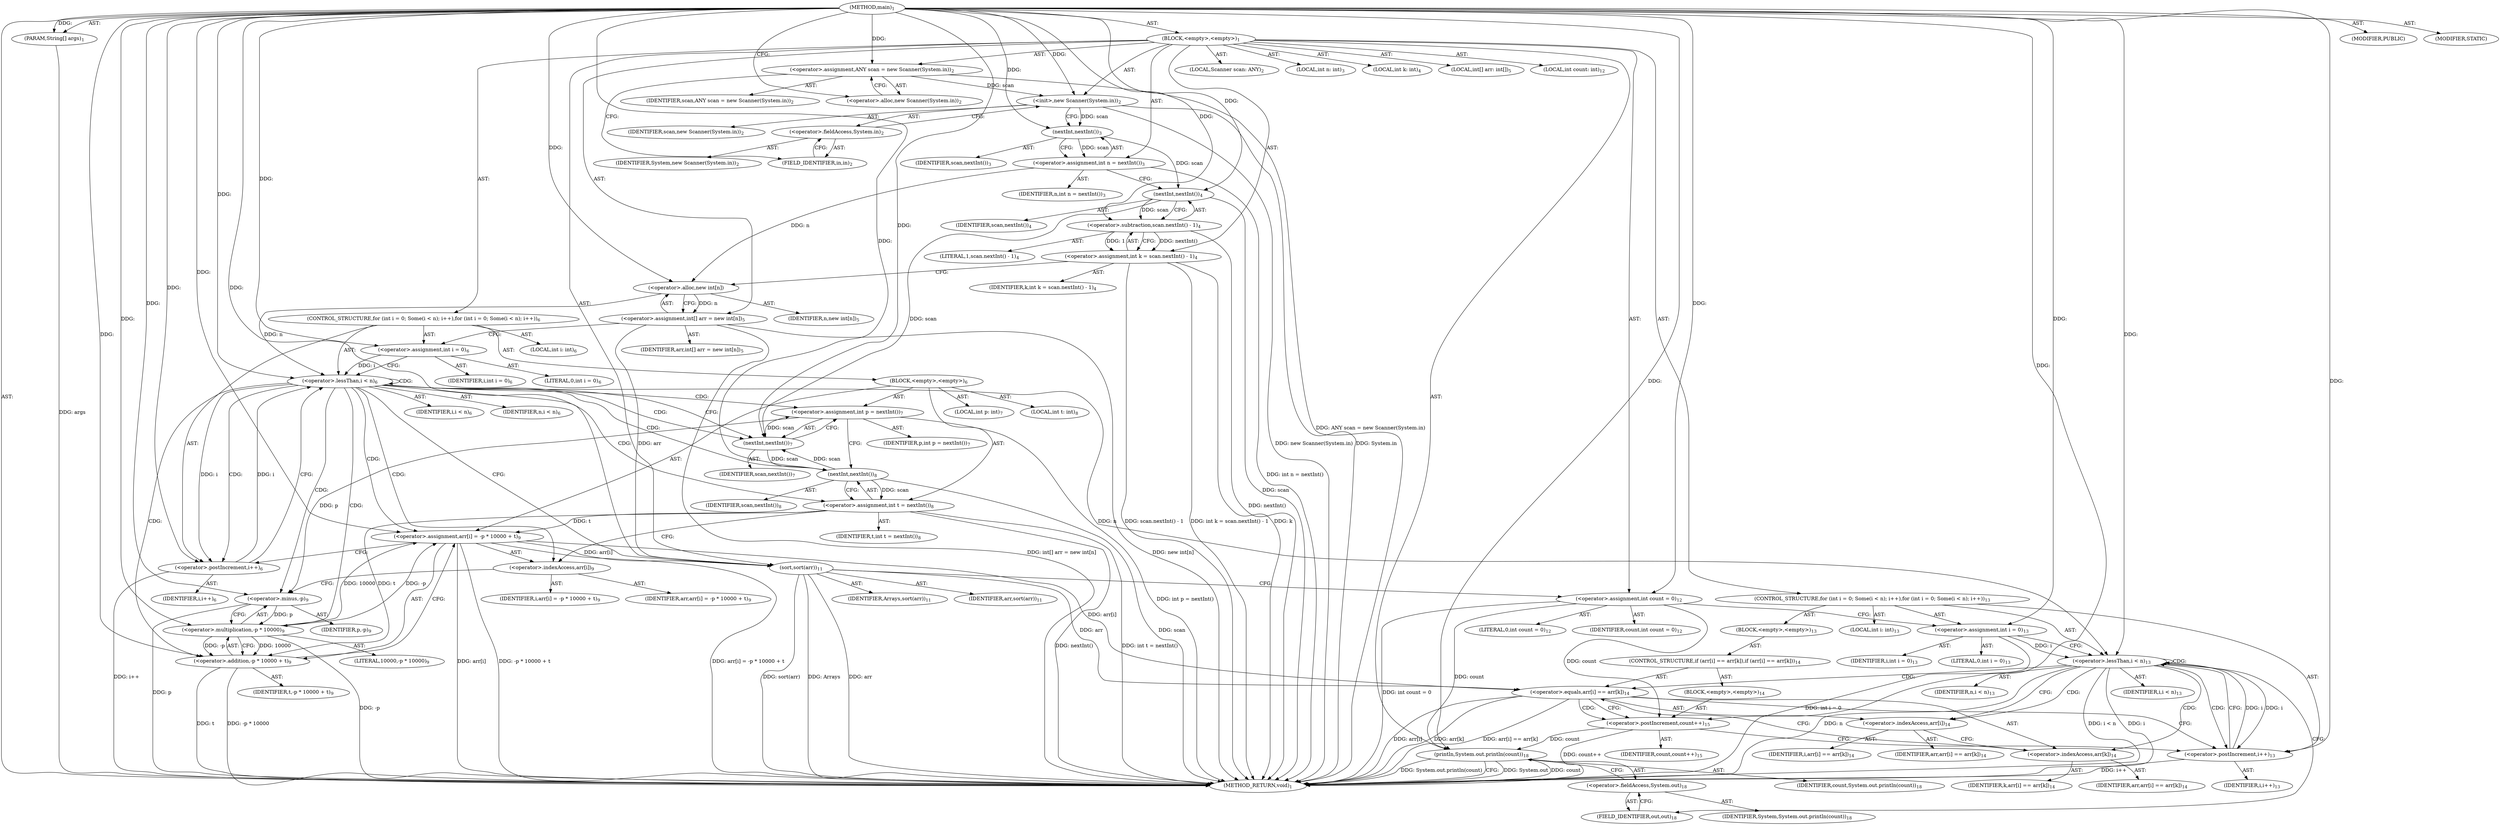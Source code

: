 digraph "main" {  
"19" [label = <(METHOD,main)<SUB>1</SUB>> ]
"20" [label = <(PARAM,String[] args)<SUB>1</SUB>> ]
"21" [label = <(BLOCK,&lt;empty&gt;,&lt;empty&gt;)<SUB>1</SUB>> ]
"4" [label = <(LOCAL,Scanner scan: ANY)<SUB>2</SUB>> ]
"22" [label = <(&lt;operator&gt;.assignment,ANY scan = new Scanner(System.in))<SUB>2</SUB>> ]
"23" [label = <(IDENTIFIER,scan,ANY scan = new Scanner(System.in))<SUB>2</SUB>> ]
"24" [label = <(&lt;operator&gt;.alloc,new Scanner(System.in))<SUB>2</SUB>> ]
"25" [label = <(&lt;init&gt;,new Scanner(System.in))<SUB>2</SUB>> ]
"3" [label = <(IDENTIFIER,scan,new Scanner(System.in))<SUB>2</SUB>> ]
"26" [label = <(&lt;operator&gt;.fieldAccess,System.in)<SUB>2</SUB>> ]
"27" [label = <(IDENTIFIER,System,new Scanner(System.in))<SUB>2</SUB>> ]
"28" [label = <(FIELD_IDENTIFIER,in,in)<SUB>2</SUB>> ]
"29" [label = <(LOCAL,int n: int)<SUB>3</SUB>> ]
"30" [label = <(&lt;operator&gt;.assignment,int n = nextInt())<SUB>3</SUB>> ]
"31" [label = <(IDENTIFIER,n,int n = nextInt())<SUB>3</SUB>> ]
"32" [label = <(nextInt,nextInt())<SUB>3</SUB>> ]
"33" [label = <(IDENTIFIER,scan,nextInt())<SUB>3</SUB>> ]
"34" [label = <(LOCAL,int k: int)<SUB>4</SUB>> ]
"35" [label = <(&lt;operator&gt;.assignment,int k = scan.nextInt() - 1)<SUB>4</SUB>> ]
"36" [label = <(IDENTIFIER,k,int k = scan.nextInt() - 1)<SUB>4</SUB>> ]
"37" [label = <(&lt;operator&gt;.subtraction,scan.nextInt() - 1)<SUB>4</SUB>> ]
"38" [label = <(nextInt,nextInt())<SUB>4</SUB>> ]
"39" [label = <(IDENTIFIER,scan,nextInt())<SUB>4</SUB>> ]
"40" [label = <(LITERAL,1,scan.nextInt() - 1)<SUB>4</SUB>> ]
"41" [label = <(LOCAL,int[] arr: int[])<SUB>5</SUB>> ]
"42" [label = <(&lt;operator&gt;.assignment,int[] arr = new int[n])<SUB>5</SUB>> ]
"43" [label = <(IDENTIFIER,arr,int[] arr = new int[n])<SUB>5</SUB>> ]
"44" [label = <(&lt;operator&gt;.alloc,new int[n])> ]
"45" [label = <(IDENTIFIER,n,new int[n])<SUB>5</SUB>> ]
"46" [label = <(CONTROL_STRUCTURE,for (int i = 0; Some(i &lt; n); i++),for (int i = 0; Some(i &lt; n); i++))<SUB>6</SUB>> ]
"47" [label = <(LOCAL,int i: int)<SUB>6</SUB>> ]
"48" [label = <(&lt;operator&gt;.assignment,int i = 0)<SUB>6</SUB>> ]
"49" [label = <(IDENTIFIER,i,int i = 0)<SUB>6</SUB>> ]
"50" [label = <(LITERAL,0,int i = 0)<SUB>6</SUB>> ]
"51" [label = <(&lt;operator&gt;.lessThan,i &lt; n)<SUB>6</SUB>> ]
"52" [label = <(IDENTIFIER,i,i &lt; n)<SUB>6</SUB>> ]
"53" [label = <(IDENTIFIER,n,i &lt; n)<SUB>6</SUB>> ]
"54" [label = <(&lt;operator&gt;.postIncrement,i++)<SUB>6</SUB>> ]
"55" [label = <(IDENTIFIER,i,i++)<SUB>6</SUB>> ]
"56" [label = <(BLOCK,&lt;empty&gt;,&lt;empty&gt;)<SUB>6</SUB>> ]
"57" [label = <(LOCAL,int p: int)<SUB>7</SUB>> ]
"58" [label = <(&lt;operator&gt;.assignment,int p = nextInt())<SUB>7</SUB>> ]
"59" [label = <(IDENTIFIER,p,int p = nextInt())<SUB>7</SUB>> ]
"60" [label = <(nextInt,nextInt())<SUB>7</SUB>> ]
"61" [label = <(IDENTIFIER,scan,nextInt())<SUB>7</SUB>> ]
"62" [label = <(LOCAL,int t: int)<SUB>8</SUB>> ]
"63" [label = <(&lt;operator&gt;.assignment,int t = nextInt())<SUB>8</SUB>> ]
"64" [label = <(IDENTIFIER,t,int t = nextInt())<SUB>8</SUB>> ]
"65" [label = <(nextInt,nextInt())<SUB>8</SUB>> ]
"66" [label = <(IDENTIFIER,scan,nextInt())<SUB>8</SUB>> ]
"67" [label = <(&lt;operator&gt;.assignment,arr[i] = -p * 10000 + t)<SUB>9</SUB>> ]
"68" [label = <(&lt;operator&gt;.indexAccess,arr[i])<SUB>9</SUB>> ]
"69" [label = <(IDENTIFIER,arr,arr[i] = -p * 10000 + t)<SUB>9</SUB>> ]
"70" [label = <(IDENTIFIER,i,arr[i] = -p * 10000 + t)<SUB>9</SUB>> ]
"71" [label = <(&lt;operator&gt;.addition,-p * 10000 + t)<SUB>9</SUB>> ]
"72" [label = <(&lt;operator&gt;.multiplication,-p * 10000)<SUB>9</SUB>> ]
"73" [label = <(&lt;operator&gt;.minus,-p)<SUB>9</SUB>> ]
"74" [label = <(IDENTIFIER,p,-p)<SUB>9</SUB>> ]
"75" [label = <(LITERAL,10000,-p * 10000)<SUB>9</SUB>> ]
"76" [label = <(IDENTIFIER,t,-p * 10000 + t)<SUB>9</SUB>> ]
"77" [label = <(sort,sort(arr))<SUB>11</SUB>> ]
"78" [label = <(IDENTIFIER,Arrays,sort(arr))<SUB>11</SUB>> ]
"79" [label = <(IDENTIFIER,arr,sort(arr))<SUB>11</SUB>> ]
"80" [label = <(LOCAL,int count: int)<SUB>12</SUB>> ]
"81" [label = <(&lt;operator&gt;.assignment,int count = 0)<SUB>12</SUB>> ]
"82" [label = <(IDENTIFIER,count,int count = 0)<SUB>12</SUB>> ]
"83" [label = <(LITERAL,0,int count = 0)<SUB>12</SUB>> ]
"84" [label = <(CONTROL_STRUCTURE,for (int i = 0; Some(i &lt; n); i++),for (int i = 0; Some(i &lt; n); i++))<SUB>13</SUB>> ]
"85" [label = <(LOCAL,int i: int)<SUB>13</SUB>> ]
"86" [label = <(&lt;operator&gt;.assignment,int i = 0)<SUB>13</SUB>> ]
"87" [label = <(IDENTIFIER,i,int i = 0)<SUB>13</SUB>> ]
"88" [label = <(LITERAL,0,int i = 0)<SUB>13</SUB>> ]
"89" [label = <(&lt;operator&gt;.lessThan,i &lt; n)<SUB>13</SUB>> ]
"90" [label = <(IDENTIFIER,i,i &lt; n)<SUB>13</SUB>> ]
"91" [label = <(IDENTIFIER,n,i &lt; n)<SUB>13</SUB>> ]
"92" [label = <(&lt;operator&gt;.postIncrement,i++)<SUB>13</SUB>> ]
"93" [label = <(IDENTIFIER,i,i++)<SUB>13</SUB>> ]
"94" [label = <(BLOCK,&lt;empty&gt;,&lt;empty&gt;)<SUB>13</SUB>> ]
"95" [label = <(CONTROL_STRUCTURE,if (arr[i] == arr[k]),if (arr[i] == arr[k]))<SUB>14</SUB>> ]
"96" [label = <(&lt;operator&gt;.equals,arr[i] == arr[k])<SUB>14</SUB>> ]
"97" [label = <(&lt;operator&gt;.indexAccess,arr[i])<SUB>14</SUB>> ]
"98" [label = <(IDENTIFIER,arr,arr[i] == arr[k])<SUB>14</SUB>> ]
"99" [label = <(IDENTIFIER,i,arr[i] == arr[k])<SUB>14</SUB>> ]
"100" [label = <(&lt;operator&gt;.indexAccess,arr[k])<SUB>14</SUB>> ]
"101" [label = <(IDENTIFIER,arr,arr[i] == arr[k])<SUB>14</SUB>> ]
"102" [label = <(IDENTIFIER,k,arr[i] == arr[k])<SUB>14</SUB>> ]
"103" [label = <(BLOCK,&lt;empty&gt;,&lt;empty&gt;)<SUB>14</SUB>> ]
"104" [label = <(&lt;operator&gt;.postIncrement,count++)<SUB>15</SUB>> ]
"105" [label = <(IDENTIFIER,count,count++)<SUB>15</SUB>> ]
"106" [label = <(println,System.out.println(count))<SUB>18</SUB>> ]
"107" [label = <(&lt;operator&gt;.fieldAccess,System.out)<SUB>18</SUB>> ]
"108" [label = <(IDENTIFIER,System,System.out.println(count))<SUB>18</SUB>> ]
"109" [label = <(FIELD_IDENTIFIER,out,out)<SUB>18</SUB>> ]
"110" [label = <(IDENTIFIER,count,System.out.println(count))<SUB>18</SUB>> ]
"111" [label = <(MODIFIER,PUBLIC)> ]
"112" [label = <(MODIFIER,STATIC)> ]
"113" [label = <(METHOD_RETURN,void)<SUB>1</SUB>> ]
  "19" -> "20"  [ label = "AST: "] 
  "19" -> "21"  [ label = "AST: "] 
  "19" -> "111"  [ label = "AST: "] 
  "19" -> "112"  [ label = "AST: "] 
  "19" -> "113"  [ label = "AST: "] 
  "21" -> "4"  [ label = "AST: "] 
  "21" -> "22"  [ label = "AST: "] 
  "21" -> "25"  [ label = "AST: "] 
  "21" -> "29"  [ label = "AST: "] 
  "21" -> "30"  [ label = "AST: "] 
  "21" -> "34"  [ label = "AST: "] 
  "21" -> "35"  [ label = "AST: "] 
  "21" -> "41"  [ label = "AST: "] 
  "21" -> "42"  [ label = "AST: "] 
  "21" -> "46"  [ label = "AST: "] 
  "21" -> "77"  [ label = "AST: "] 
  "21" -> "80"  [ label = "AST: "] 
  "21" -> "81"  [ label = "AST: "] 
  "21" -> "84"  [ label = "AST: "] 
  "21" -> "106"  [ label = "AST: "] 
  "22" -> "23"  [ label = "AST: "] 
  "22" -> "24"  [ label = "AST: "] 
  "25" -> "3"  [ label = "AST: "] 
  "25" -> "26"  [ label = "AST: "] 
  "26" -> "27"  [ label = "AST: "] 
  "26" -> "28"  [ label = "AST: "] 
  "30" -> "31"  [ label = "AST: "] 
  "30" -> "32"  [ label = "AST: "] 
  "32" -> "33"  [ label = "AST: "] 
  "35" -> "36"  [ label = "AST: "] 
  "35" -> "37"  [ label = "AST: "] 
  "37" -> "38"  [ label = "AST: "] 
  "37" -> "40"  [ label = "AST: "] 
  "38" -> "39"  [ label = "AST: "] 
  "42" -> "43"  [ label = "AST: "] 
  "42" -> "44"  [ label = "AST: "] 
  "44" -> "45"  [ label = "AST: "] 
  "46" -> "47"  [ label = "AST: "] 
  "46" -> "48"  [ label = "AST: "] 
  "46" -> "51"  [ label = "AST: "] 
  "46" -> "54"  [ label = "AST: "] 
  "46" -> "56"  [ label = "AST: "] 
  "48" -> "49"  [ label = "AST: "] 
  "48" -> "50"  [ label = "AST: "] 
  "51" -> "52"  [ label = "AST: "] 
  "51" -> "53"  [ label = "AST: "] 
  "54" -> "55"  [ label = "AST: "] 
  "56" -> "57"  [ label = "AST: "] 
  "56" -> "58"  [ label = "AST: "] 
  "56" -> "62"  [ label = "AST: "] 
  "56" -> "63"  [ label = "AST: "] 
  "56" -> "67"  [ label = "AST: "] 
  "58" -> "59"  [ label = "AST: "] 
  "58" -> "60"  [ label = "AST: "] 
  "60" -> "61"  [ label = "AST: "] 
  "63" -> "64"  [ label = "AST: "] 
  "63" -> "65"  [ label = "AST: "] 
  "65" -> "66"  [ label = "AST: "] 
  "67" -> "68"  [ label = "AST: "] 
  "67" -> "71"  [ label = "AST: "] 
  "68" -> "69"  [ label = "AST: "] 
  "68" -> "70"  [ label = "AST: "] 
  "71" -> "72"  [ label = "AST: "] 
  "71" -> "76"  [ label = "AST: "] 
  "72" -> "73"  [ label = "AST: "] 
  "72" -> "75"  [ label = "AST: "] 
  "73" -> "74"  [ label = "AST: "] 
  "77" -> "78"  [ label = "AST: "] 
  "77" -> "79"  [ label = "AST: "] 
  "81" -> "82"  [ label = "AST: "] 
  "81" -> "83"  [ label = "AST: "] 
  "84" -> "85"  [ label = "AST: "] 
  "84" -> "86"  [ label = "AST: "] 
  "84" -> "89"  [ label = "AST: "] 
  "84" -> "92"  [ label = "AST: "] 
  "84" -> "94"  [ label = "AST: "] 
  "86" -> "87"  [ label = "AST: "] 
  "86" -> "88"  [ label = "AST: "] 
  "89" -> "90"  [ label = "AST: "] 
  "89" -> "91"  [ label = "AST: "] 
  "92" -> "93"  [ label = "AST: "] 
  "94" -> "95"  [ label = "AST: "] 
  "95" -> "96"  [ label = "AST: "] 
  "95" -> "103"  [ label = "AST: "] 
  "96" -> "97"  [ label = "AST: "] 
  "96" -> "100"  [ label = "AST: "] 
  "97" -> "98"  [ label = "AST: "] 
  "97" -> "99"  [ label = "AST: "] 
  "100" -> "101"  [ label = "AST: "] 
  "100" -> "102"  [ label = "AST: "] 
  "103" -> "104"  [ label = "AST: "] 
  "104" -> "105"  [ label = "AST: "] 
  "106" -> "107"  [ label = "AST: "] 
  "106" -> "110"  [ label = "AST: "] 
  "107" -> "108"  [ label = "AST: "] 
  "107" -> "109"  [ label = "AST: "] 
  "22" -> "28"  [ label = "CFG: "] 
  "25" -> "32"  [ label = "CFG: "] 
  "30" -> "38"  [ label = "CFG: "] 
  "35" -> "44"  [ label = "CFG: "] 
  "42" -> "48"  [ label = "CFG: "] 
  "77" -> "81"  [ label = "CFG: "] 
  "81" -> "86"  [ label = "CFG: "] 
  "106" -> "113"  [ label = "CFG: "] 
  "24" -> "22"  [ label = "CFG: "] 
  "26" -> "25"  [ label = "CFG: "] 
  "32" -> "30"  [ label = "CFG: "] 
  "37" -> "35"  [ label = "CFG: "] 
  "44" -> "42"  [ label = "CFG: "] 
  "48" -> "51"  [ label = "CFG: "] 
  "51" -> "60"  [ label = "CFG: "] 
  "51" -> "77"  [ label = "CFG: "] 
  "54" -> "51"  [ label = "CFG: "] 
  "86" -> "89"  [ label = "CFG: "] 
  "89" -> "97"  [ label = "CFG: "] 
  "89" -> "109"  [ label = "CFG: "] 
  "92" -> "89"  [ label = "CFG: "] 
  "107" -> "106"  [ label = "CFG: "] 
  "28" -> "26"  [ label = "CFG: "] 
  "38" -> "37"  [ label = "CFG: "] 
  "58" -> "65"  [ label = "CFG: "] 
  "63" -> "68"  [ label = "CFG: "] 
  "67" -> "54"  [ label = "CFG: "] 
  "109" -> "107"  [ label = "CFG: "] 
  "60" -> "58"  [ label = "CFG: "] 
  "65" -> "63"  [ label = "CFG: "] 
  "68" -> "73"  [ label = "CFG: "] 
  "71" -> "67"  [ label = "CFG: "] 
  "96" -> "104"  [ label = "CFG: "] 
  "96" -> "92"  [ label = "CFG: "] 
  "72" -> "71"  [ label = "CFG: "] 
  "97" -> "100"  [ label = "CFG: "] 
  "100" -> "96"  [ label = "CFG: "] 
  "104" -> "92"  [ label = "CFG: "] 
  "73" -> "72"  [ label = "CFG: "] 
  "19" -> "24"  [ label = "CFG: "] 
  "20" -> "113"  [ label = "DDG: args"] 
  "22" -> "113"  [ label = "DDG: ANY scan = new Scanner(System.in)"] 
  "25" -> "113"  [ label = "DDG: System.in"] 
  "25" -> "113"  [ label = "DDG: new Scanner(System.in)"] 
  "30" -> "113"  [ label = "DDG: int n = nextInt()"] 
  "35" -> "113"  [ label = "DDG: k"] 
  "38" -> "113"  [ label = "DDG: scan"] 
  "37" -> "113"  [ label = "DDG: nextInt()"] 
  "35" -> "113"  [ label = "DDG: scan.nextInt() - 1"] 
  "35" -> "113"  [ label = "DDG: int k = scan.nextInt() - 1"] 
  "42" -> "113"  [ label = "DDG: new int[n]"] 
  "42" -> "113"  [ label = "DDG: int[] arr = new int[n]"] 
  "77" -> "113"  [ label = "DDG: arr"] 
  "77" -> "113"  [ label = "DDG: sort(arr)"] 
  "81" -> "113"  [ label = "DDG: int count = 0"] 
  "86" -> "113"  [ label = "DDG: int i = 0"] 
  "89" -> "113"  [ label = "DDG: i"] 
  "89" -> "113"  [ label = "DDG: n"] 
  "89" -> "113"  [ label = "DDG: i &lt; n"] 
  "106" -> "113"  [ label = "DDG: System.out"] 
  "106" -> "113"  [ label = "DDG: count"] 
  "106" -> "113"  [ label = "DDG: System.out.println(count)"] 
  "96" -> "113"  [ label = "DDG: arr[i]"] 
  "96" -> "113"  [ label = "DDG: arr[k]"] 
  "96" -> "113"  [ label = "DDG: arr[i] == arr[k]"] 
  "104" -> "113"  [ label = "DDG: count++"] 
  "92" -> "113"  [ label = "DDG: i++"] 
  "58" -> "113"  [ label = "DDG: int p = nextInt()"] 
  "65" -> "113"  [ label = "DDG: scan"] 
  "63" -> "113"  [ label = "DDG: nextInt()"] 
  "63" -> "113"  [ label = "DDG: int t = nextInt()"] 
  "67" -> "113"  [ label = "DDG: arr[i]"] 
  "73" -> "113"  [ label = "DDG: p"] 
  "72" -> "113"  [ label = "DDG: -p"] 
  "71" -> "113"  [ label = "DDG: -p * 10000"] 
  "71" -> "113"  [ label = "DDG: t"] 
  "67" -> "113"  [ label = "DDG: -p * 10000 + t"] 
  "67" -> "113"  [ label = "DDG: arr[i] = -p * 10000 + t"] 
  "54" -> "113"  [ label = "DDG: i++"] 
  "77" -> "113"  [ label = "DDG: Arrays"] 
  "19" -> "20"  [ label = "DDG: "] 
  "19" -> "22"  [ label = "DDG: "] 
  "32" -> "30"  [ label = "DDG: scan"] 
  "37" -> "35"  [ label = "DDG: nextInt()"] 
  "37" -> "35"  [ label = "DDG: 1"] 
  "44" -> "42"  [ label = "DDG: n"] 
  "19" -> "81"  [ label = "DDG: "] 
  "22" -> "25"  [ label = "DDG: scan"] 
  "19" -> "25"  [ label = "DDG: "] 
  "19" -> "48"  [ label = "DDG: "] 
  "19" -> "77"  [ label = "DDG: "] 
  "42" -> "77"  [ label = "DDG: arr"] 
  "67" -> "77"  [ label = "DDG: arr[i]"] 
  "19" -> "86"  [ label = "DDG: "] 
  "81" -> "106"  [ label = "DDG: count"] 
  "104" -> "106"  [ label = "DDG: count"] 
  "19" -> "106"  [ label = "DDG: "] 
  "25" -> "32"  [ label = "DDG: scan"] 
  "19" -> "32"  [ label = "DDG: "] 
  "38" -> "37"  [ label = "DDG: scan"] 
  "19" -> "37"  [ label = "DDG: "] 
  "30" -> "44"  [ label = "DDG: n"] 
  "19" -> "44"  [ label = "DDG: "] 
  "48" -> "51"  [ label = "DDG: i"] 
  "54" -> "51"  [ label = "DDG: i"] 
  "19" -> "51"  [ label = "DDG: "] 
  "44" -> "51"  [ label = "DDG: n"] 
  "51" -> "54"  [ label = "DDG: i"] 
  "19" -> "54"  [ label = "DDG: "] 
  "60" -> "58"  [ label = "DDG: scan"] 
  "65" -> "63"  [ label = "DDG: scan"] 
  "72" -> "67"  [ label = "DDG: -p"] 
  "72" -> "67"  [ label = "DDG: 10000"] 
  "63" -> "67"  [ label = "DDG: t"] 
  "19" -> "67"  [ label = "DDG: "] 
  "86" -> "89"  [ label = "DDG: i"] 
  "92" -> "89"  [ label = "DDG: i"] 
  "19" -> "89"  [ label = "DDG: "] 
  "51" -> "89"  [ label = "DDG: n"] 
  "89" -> "92"  [ label = "DDG: i"] 
  "19" -> "92"  [ label = "DDG: "] 
  "32" -> "38"  [ label = "DDG: scan"] 
  "19" -> "38"  [ label = "DDG: "] 
  "38" -> "60"  [ label = "DDG: scan"] 
  "65" -> "60"  [ label = "DDG: scan"] 
  "19" -> "60"  [ label = "DDG: "] 
  "60" -> "65"  [ label = "DDG: scan"] 
  "19" -> "65"  [ label = "DDG: "] 
  "72" -> "71"  [ label = "DDG: -p"] 
  "72" -> "71"  [ label = "DDG: 10000"] 
  "63" -> "71"  [ label = "DDG: t"] 
  "19" -> "71"  [ label = "DDG: "] 
  "77" -> "96"  [ label = "DDG: arr"] 
  "67" -> "96"  [ label = "DDG: arr[i]"] 
  "73" -> "72"  [ label = "DDG: p"] 
  "19" -> "72"  [ label = "DDG: "] 
  "81" -> "104"  [ label = "DDG: count"] 
  "19" -> "104"  [ label = "DDG: "] 
  "58" -> "73"  [ label = "DDG: p"] 
  "19" -> "73"  [ label = "DDG: "] 
  "51" -> "58"  [ label = "CDG: "] 
  "51" -> "68"  [ label = "CDG: "] 
  "51" -> "60"  [ label = "CDG: "] 
  "51" -> "73"  [ label = "CDG: "] 
  "51" -> "51"  [ label = "CDG: "] 
  "51" -> "71"  [ label = "CDG: "] 
  "51" -> "72"  [ label = "CDG: "] 
  "51" -> "67"  [ label = "CDG: "] 
  "51" -> "63"  [ label = "CDG: "] 
  "51" -> "65"  [ label = "CDG: "] 
  "51" -> "54"  [ label = "CDG: "] 
  "89" -> "96"  [ label = "CDG: "] 
  "89" -> "89"  [ label = "CDG: "] 
  "89" -> "100"  [ label = "CDG: "] 
  "89" -> "92"  [ label = "CDG: "] 
  "89" -> "97"  [ label = "CDG: "] 
  "96" -> "104"  [ label = "CDG: "] 
}
